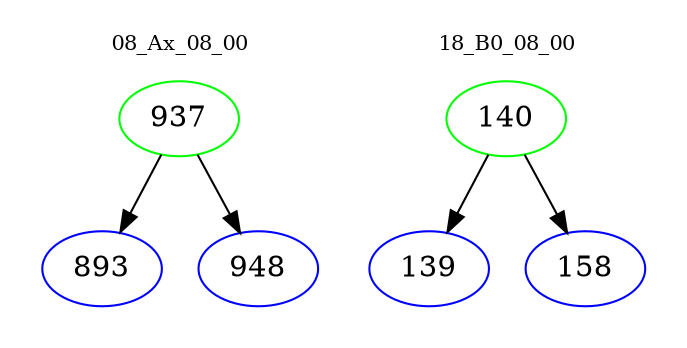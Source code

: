 digraph{
subgraph cluster_0 {
color = white
label = "08_Ax_08_00";
fontsize=10;
T0_937 [label="937", color="green"]
T0_937 -> T0_893 [color="black"]
T0_893 [label="893", color="blue"]
T0_937 -> T0_948 [color="black"]
T0_948 [label="948", color="blue"]
}
subgraph cluster_1 {
color = white
label = "18_B0_08_00";
fontsize=10;
T1_140 [label="140", color="green"]
T1_140 -> T1_139 [color="black"]
T1_139 [label="139", color="blue"]
T1_140 -> T1_158 [color="black"]
T1_158 [label="158", color="blue"]
}
}
